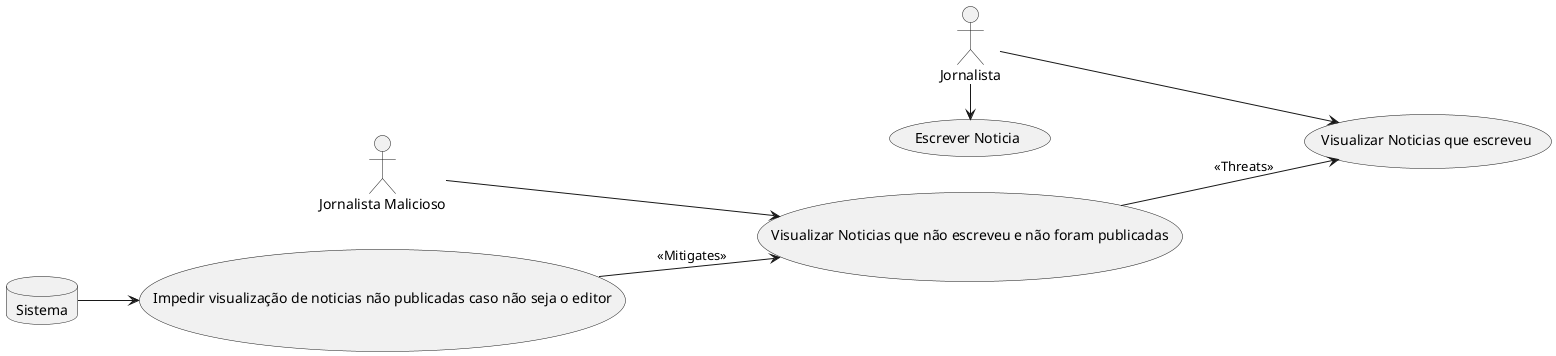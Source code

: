@startuml UC1
left to right direction

actor Jornalista as "Jornalista"
actor MaliciousUser as "Jornalista Malicioso"
database SistemaA as "Sistema"

usecase "Escrever Noticia" as UC1
usecase "Visualizar Noticias que escreveu" as UC2
Jornalista -> UC1
Jornalista --> UC2

usecase "Visualizar Noticias que não escreveu e não foram publicadas" as UC3
MaliciousUser --> UC3
UC3 --> UC2: <<Threats>>
usecase "Impedir visualização de noticias não publicadas caso não seja o editor" as UC4
SistemaA --> UC4
UC4 --> UC3: <<Mitigates>>

@enduml
